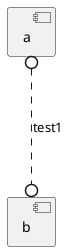 {
  "sha1": "ax2p8zkc5yeidccl0y1wjdbxjpfmh13",
  "insertion": {
    "when": "2024-05-30T20:48:21.978Z",
    "url": "https://forum.plantuml.net/9972/component-diagrams-please-direction-token-corresponding",
    "user": "plantuml@gmail.com"
  }
}
@startuml
    component a as a {
    }
    component b as b {
    }

    a 0-[dashed]--0 b: test1
@enduml
